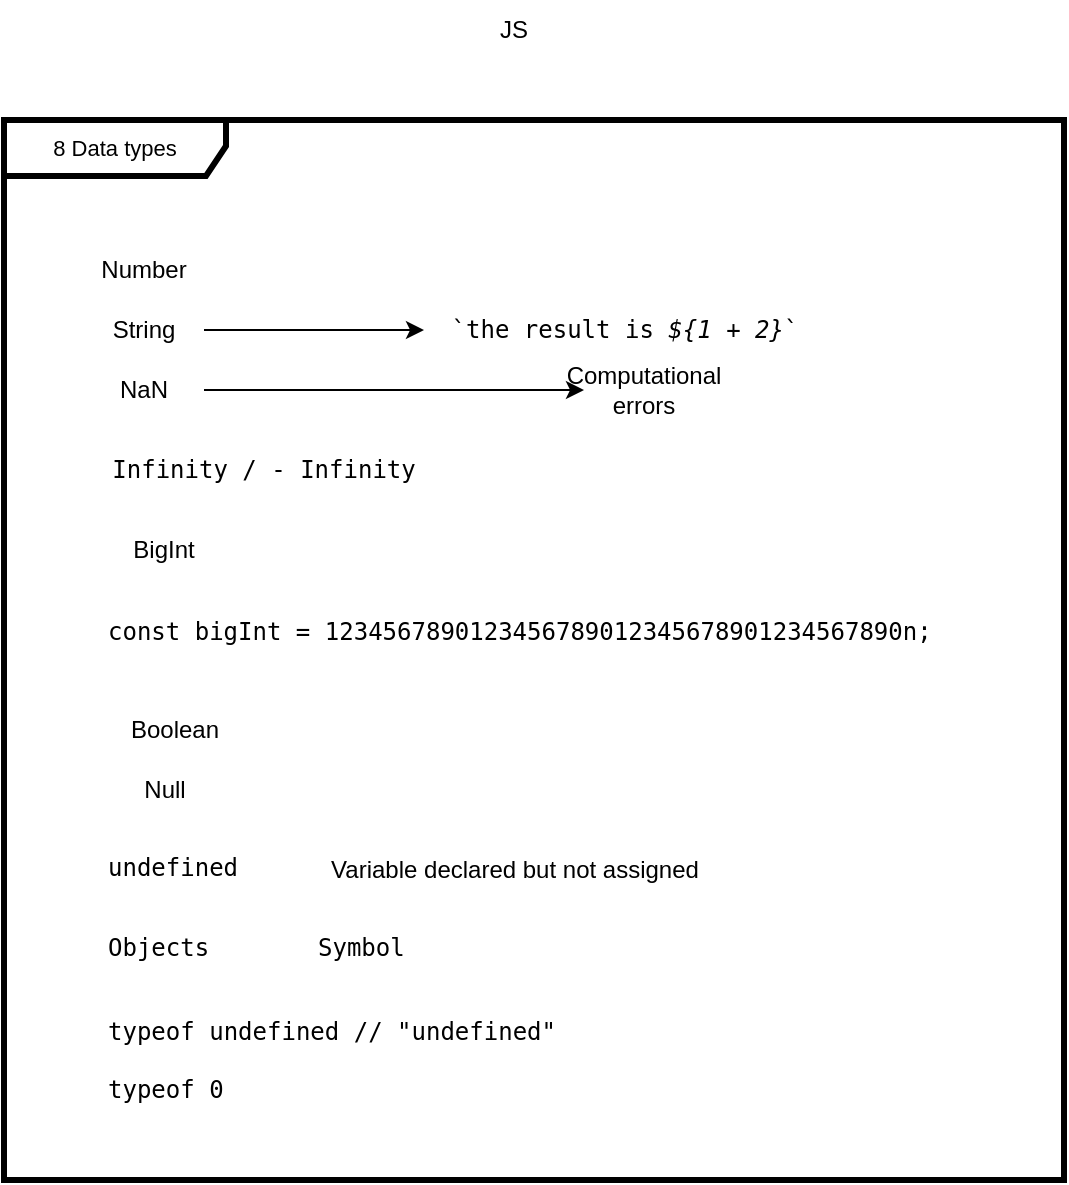 <mxfile version="24.7.17">
  <diagram name="Page-1" id="_Y2H6WFEjGF17QhAO7V8">
    <mxGraphModel dx="1434" dy="768" grid="1" gridSize="10" guides="1" tooltips="1" connect="1" arrows="1" fold="1" page="1" pageScale="1" pageWidth="850" pageHeight="1100" math="0" shadow="0">
      <root>
        <mxCell id="0" />
        <mxCell id="1" parent="0" />
        <mxCell id="Pa7Yj9XWR-jMYllM7bil-1" value="JS" style="text;html=1;align=center;verticalAlign=middle;whiteSpace=wrap;rounded=0;" vertex="1" parent="1">
          <mxGeometry x="395" y="80" width="60" height="30" as="geometry" />
        </mxCell>
        <mxCell id="Pa7Yj9XWR-jMYllM7bil-2" value="8 Data types" style="shape=umlFrame;whiteSpace=wrap;html=1;pointerEvents=0;fontFamily=Helvetica;fontSize=11;fontColor=default;labelBackgroundColor=default;strokeWidth=3;width=111;height=28;strokeColor=default;align=center;verticalAlign=middle;fillColor=default;" vertex="1" parent="1">
          <mxGeometry x="170" y="140" width="530" height="530" as="geometry" />
        </mxCell>
        <mxCell id="Pa7Yj9XWR-jMYllM7bil-3" value="Number" style="text;html=1;align=center;verticalAlign=middle;whiteSpace=wrap;rounded=0;" vertex="1" parent="1">
          <mxGeometry x="210" y="200" width="60" height="30" as="geometry" />
        </mxCell>
        <mxCell id="Pa7Yj9XWR-jMYllM7bil-4" style="edgeStyle=orthogonalEdgeStyle;rounded=0;orthogonalLoop=1;jettySize=auto;html=1;" edge="1" parent="1" source="Pa7Yj9XWR-jMYllM7bil-5" target="Pa7Yj9XWR-jMYllM7bil-12">
          <mxGeometry relative="1" as="geometry" />
        </mxCell>
        <mxCell id="Pa7Yj9XWR-jMYllM7bil-5" value="String" style="text;html=1;align=center;verticalAlign=middle;whiteSpace=wrap;rounded=0;" vertex="1" parent="1">
          <mxGeometry x="210" y="230" width="60" height="30" as="geometry" />
        </mxCell>
        <mxCell id="Pa7Yj9XWR-jMYllM7bil-6" value="" style="edgeStyle=orthogonalEdgeStyle;rounded=0;orthogonalLoop=1;jettySize=auto;html=1;" edge="1" parent="1" source="Pa7Yj9XWR-jMYllM7bil-7" target="Pa7Yj9XWR-jMYllM7bil-8">
          <mxGeometry relative="1" as="geometry" />
        </mxCell>
        <mxCell id="Pa7Yj9XWR-jMYllM7bil-7" value="NaN" style="text;html=1;align=center;verticalAlign=middle;whiteSpace=wrap;rounded=0;" vertex="1" parent="1">
          <mxGeometry x="210" y="260" width="60" height="30" as="geometry" />
        </mxCell>
        <mxCell id="Pa7Yj9XWR-jMYllM7bil-8" value="Computational errors" style="text;html=1;align=center;verticalAlign=middle;whiteSpace=wrap;rounded=0;" vertex="1" parent="1">
          <mxGeometry x="460" y="260" width="60" height="30" as="geometry" />
        </mxCell>
        <mxCell id="Pa7Yj9XWR-jMYllM7bil-9" value="&lt;pre tabindex=&quot;0&quot; class=&quot;line-numbers language-javascript&quot;&gt;&lt;code class=&quot;language-javascript&quot;&gt;&lt;code class=&quot;token comment&quot;&gt;Infinity / &lt;/code&gt;&lt;/code&gt;&lt;code class=&quot;language-javascript&quot;&gt;&lt;code class=&quot;token comment&quot;&gt;- Infinity&lt;/code&gt;&lt;/code&gt;&lt;/pre&gt;" style="text;html=1;align=center;verticalAlign=middle;whiteSpace=wrap;rounded=0;" vertex="1" parent="1">
          <mxGeometry x="270" y="300" width="60" height="30" as="geometry" />
        </mxCell>
        <mxCell id="Pa7Yj9XWR-jMYllM7bil-10" value="BigInt" style="text;html=1;align=center;verticalAlign=middle;whiteSpace=wrap;rounded=0;" vertex="1" parent="1">
          <mxGeometry x="220" y="340" width="60" height="30" as="geometry" />
        </mxCell>
        <mxCell id="Pa7Yj9XWR-jMYllM7bil-11" value="&lt;pre class=&quot;line-numbers language-javascript&quot; tabindex=&quot;0&quot;&gt;&lt;code class=&quot;language-javascript&quot;&gt;&lt;code class=&quot;token keyword&quot;&gt;const&lt;/code&gt; bigInt &lt;code class=&quot;token operator&quot;&gt;=&lt;/code&gt; &lt;code class=&quot;token number&quot;&gt;1234567890123456789012345678901234567890n&lt;/code&gt;&lt;code class=&quot;token punctuation&quot;&gt;;&lt;/code&gt;&lt;/code&gt;&lt;/pre&gt;" style="text;whiteSpace=wrap;html=1;" vertex="1" parent="1">
          <mxGeometry x="220" y="370" width="440" height="60" as="geometry" />
        </mxCell>
        <mxCell id="Pa7Yj9XWR-jMYllM7bil-12" value="&lt;pre tabindex=&quot;0&quot; class=&quot;line-numbers language-javascript&quot;&gt;&lt;code class=&quot;language-javascript&quot;&gt;&lt;code class=&quot;token template-string&quot;&gt;&lt;code class=&quot;token template-punctuation string&quot;&gt;`&lt;/code&gt;&lt;code class=&quot;token string&quot;&gt;the result is &lt;/code&gt;&lt;code class=&quot;token interpolation&quot;&gt;&lt;code class=&quot;token interpolation-punctuation punctuation&quot;&gt;&lt;em class=&quot;inline-highlight&quot;&gt;${&lt;/em&gt;&lt;/code&gt;&lt;em class=&quot;inline-highlight&quot;&gt;&lt;code class=&quot;token number&quot;&gt;1&lt;/code&gt; &lt;code class=&quot;token operator&quot;&gt;+&lt;/code&gt; &lt;code class=&quot;token number&quot;&gt;2&lt;/code&gt;&lt;code class=&quot;token interpolation-punctuation punctuation&quot;&gt;}&lt;/code&gt;&lt;/em&gt;&lt;/code&gt;&lt;code class=&quot;token template-punctuation string&quot;&gt;`&lt;/code&gt;&lt;/code&gt;&lt;/code&gt;&lt;/pre&gt;" style="text;html=1;align=center;verticalAlign=middle;resizable=0;points=[];autosize=1;strokeColor=none;fillColor=none;" vertex="1" parent="1">
          <mxGeometry x="380" y="220" width="200" height="50" as="geometry" />
        </mxCell>
        <mxCell id="Pa7Yj9XWR-jMYllM7bil-13" value="Boolean" style="text;html=1;align=center;verticalAlign=middle;resizable=0;points=[];autosize=1;strokeColor=none;fillColor=none;" vertex="1" parent="1">
          <mxGeometry x="220" y="430" width="70" height="30" as="geometry" />
        </mxCell>
        <mxCell id="Pa7Yj9XWR-jMYllM7bil-14" value="Null" style="text;html=1;align=center;verticalAlign=middle;resizable=0;points=[];autosize=1;strokeColor=none;fillColor=none;" vertex="1" parent="1">
          <mxGeometry x="230" y="460" width="40" height="30" as="geometry" />
        </mxCell>
        <mxCell id="Pa7Yj9XWR-jMYllM7bil-15" value="&lt;code&gt;undefined&lt;/code&gt;" style="text;whiteSpace=wrap;html=1;" vertex="1" parent="1">
          <mxGeometry x="220" y="500" width="100" height="40" as="geometry" />
        </mxCell>
        <mxCell id="Pa7Yj9XWR-jMYllM7bil-16" value="Variable declared but not assigned" style="text;html=1;align=center;verticalAlign=middle;resizable=0;points=[];autosize=1;strokeColor=none;fillColor=none;" vertex="1" parent="1">
          <mxGeometry x="320" y="500" width="210" height="30" as="geometry" />
        </mxCell>
        <mxCell id="Pa7Yj9XWR-jMYllM7bil-17" value="&lt;code&gt;Objects&lt;/code&gt;" style="text;whiteSpace=wrap;html=1;" vertex="1" parent="1">
          <mxGeometry x="220" y="540" width="100" height="40" as="geometry" />
        </mxCell>
        <mxCell id="Pa7Yj9XWR-jMYllM7bil-18" value="&lt;pre class=&quot;line-numbers language-javascript&quot; tabindex=&quot;0&quot;&gt;&lt;code class=&quot;language-javascript&quot;&gt;&lt;code class=&quot;token keyword&quot;&gt;typeof&lt;/code&gt; &lt;code class=&quot;token keyword&quot;&gt;undefined&lt;/code&gt; &lt;code class=&quot;token comment&quot;&gt;// &quot;undefined&quot;&lt;/code&gt;&#xa;&#xa;&lt;code class=&quot;token keyword&quot;&gt;typeof&lt;/code&gt; &lt;code class=&quot;token number&quot;&gt;0&lt;/code&gt;&lt;/code&gt;&lt;/pre&gt;" style="text;whiteSpace=wrap;html=1;" vertex="1" parent="1">
          <mxGeometry x="220" y="570" width="260" height="90" as="geometry" />
        </mxCell>
        <mxCell id="Pa7Yj9XWR-jMYllM7bil-19" value="&lt;code&gt;Symbol&lt;/code&gt;" style="text;whiteSpace=wrap;html=1;" vertex="1" parent="1">
          <mxGeometry x="325" y="540" width="100" height="40" as="geometry" />
        </mxCell>
      </root>
    </mxGraphModel>
  </diagram>
</mxfile>
